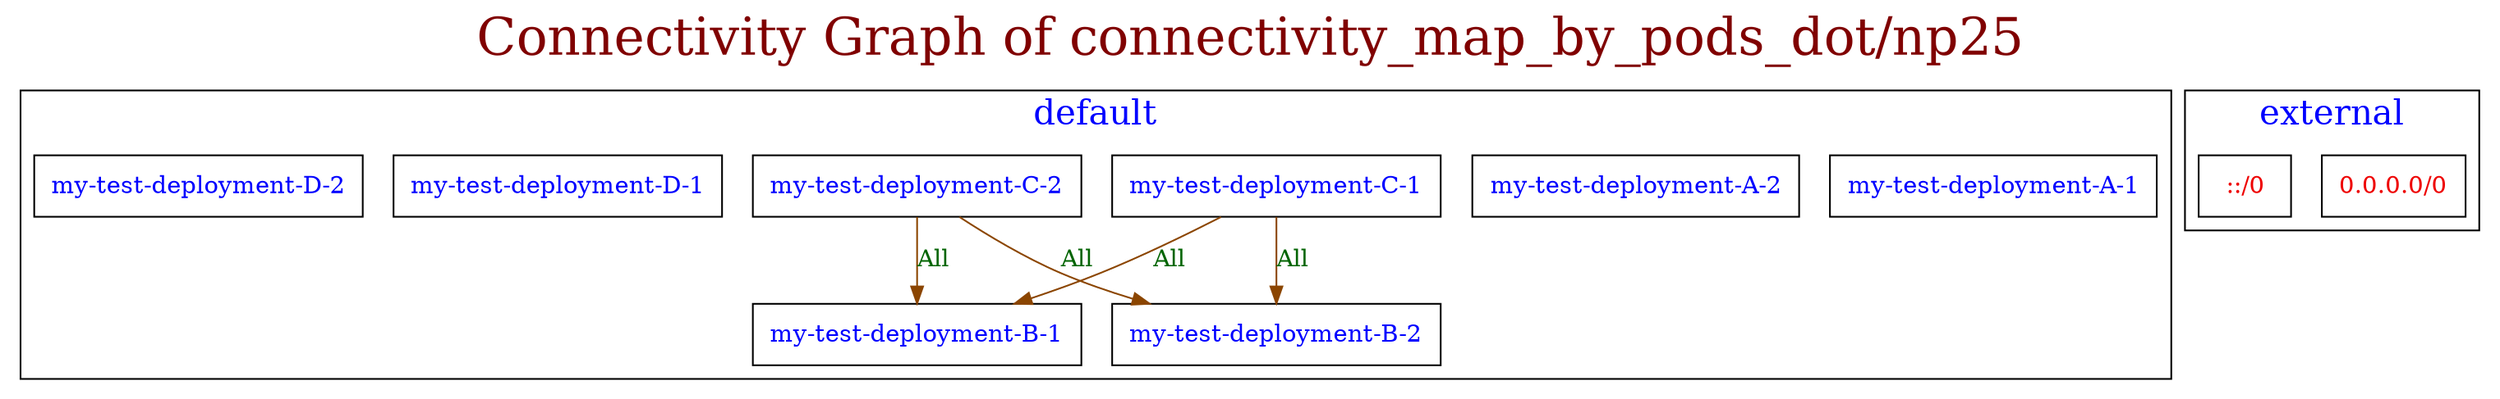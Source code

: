 // The Connectivity Graph of connectivity_map_by_pods_dot/np25
digraph {
	label="Connectivity Graph of connectivity_map_by_pods_dot/np25"	labelloc = "t"
	fontsize=30
	fontcolor=webmaroon
subgraph cluster_default_namespace{
	label="default"
	fontsize=20
	fontcolor=blue
	"default/my-test-deployment-A-1" [label=<<table border="0" cellspacing="0"><tr><td>my-test-deployment-A-1</td></tr></table>> shape=box fontcolor=blue]
	"default/my-test-deployment-A-2" [label=<<table border="0" cellspacing="0"><tr><td>my-test-deployment-A-2</td></tr></table>> shape=box fontcolor=blue]
	"default/my-test-deployment-B-1" [label=<<table border="0" cellspacing="0"><tr><td>my-test-deployment-B-1</td></tr></table>> shape=box fontcolor=blue]
	"default/my-test-deployment-B-2" [label=<<table border="0" cellspacing="0"><tr><td>my-test-deployment-B-2</td></tr></table>> shape=box fontcolor=blue]
	"default/my-test-deployment-C-1" [label=<<table border="0" cellspacing="0"><tr><td>my-test-deployment-C-1</td></tr></table>> shape=box fontcolor=blue]
	"default/my-test-deployment-C-2" [label=<<table border="0" cellspacing="0"><tr><td>my-test-deployment-C-2</td></tr></table>> shape=box fontcolor=blue]
	"default/my-test-deployment-D-1" [label=<<table border="0" cellspacing="0"><tr><td>my-test-deployment-D-1</td></tr></table>> shape=box fontcolor=blue]
	"default/my-test-deployment-D-2" [label=<<table border="0" cellspacing="0"><tr><td>my-test-deployment-D-2</td></tr></table>> shape=box fontcolor=blue]
}
subgraph cluster_external_namespace{
	label="external"
	fontsize=20
	fontcolor=blue
	"0.0.0.0/0" [label=<<table border="0" cellspacing="0"><tr><td>0.0.0.0/0</td></tr></table>> shape=box fontcolor=red2]
	"::/0" [label=<<table border="0" cellspacing="0"><tr><td>::/0</td></tr></table>> shape=box fontcolor=red2]
}
	"default/my-test-deployment-C-1" -> "default/my-test-deployment-B-1"[label="All" color=darkorange4 fontcolor=darkgreen dir=both arrowhead=normal arrowtail=none]
	"default/my-test-deployment-C-1" -> "default/my-test-deployment-B-2"[label="All" color=darkorange4 fontcolor=darkgreen dir=both arrowhead=normal arrowtail=none]
	"default/my-test-deployment-C-2" -> "default/my-test-deployment-B-1"[label="All" color=darkorange4 fontcolor=darkgreen dir=both arrowhead=normal arrowtail=none]
	"default/my-test-deployment-C-2" -> "default/my-test-deployment-B-2"[label="All" color=darkorange4 fontcolor=darkgreen dir=both arrowhead=normal arrowtail=none]
}
